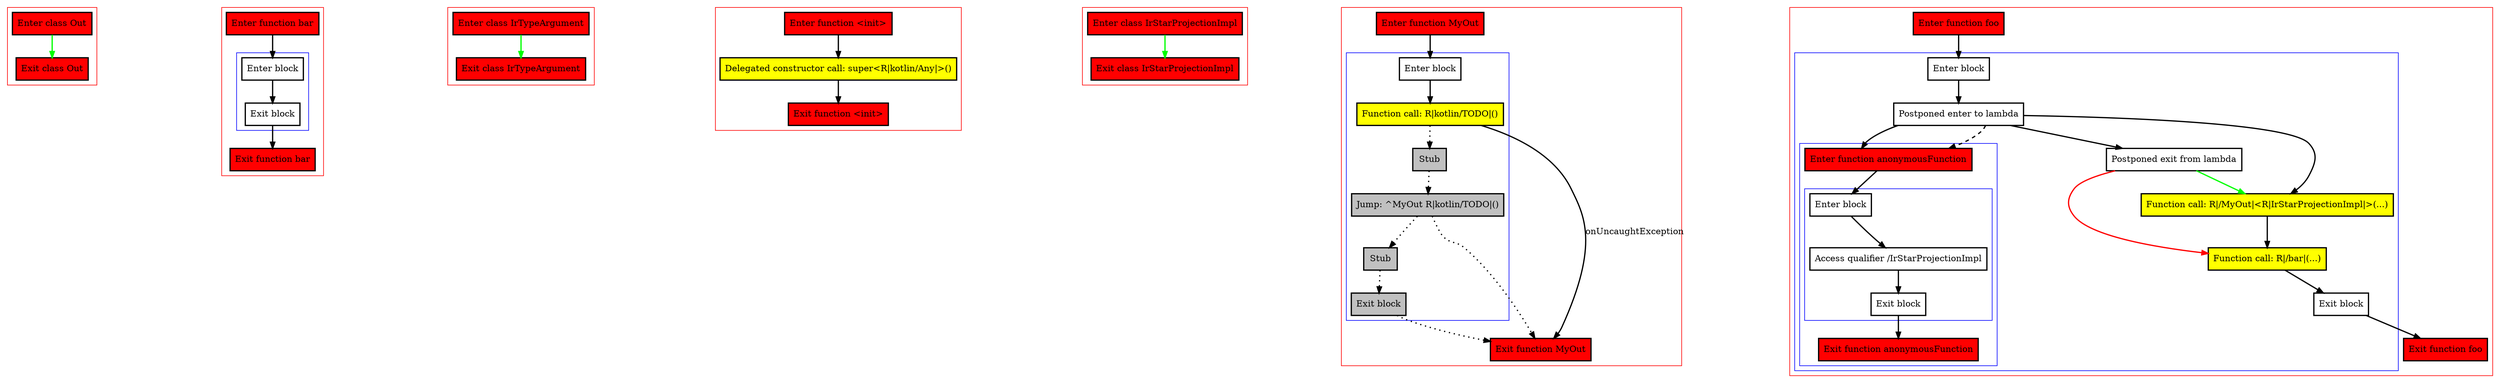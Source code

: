 digraph lambdaReturningObject_kt {
    graph [nodesep=3]
    node [shape=box penwidth=2]
    edge [penwidth=2]

    subgraph cluster_0 {
        color=red
        0 [label="Enter class Out" style="filled" fillcolor=red];
        1 [label="Exit class Out" style="filled" fillcolor=red];
    }
    0 -> {1} [color=green];

    subgraph cluster_1 {
        color=red
        2 [label="Enter function bar" style="filled" fillcolor=red];
        subgraph cluster_2 {
            color=blue
            3 [label="Enter block"];
            4 [label="Exit block"];
        }
        5 [label="Exit function bar" style="filled" fillcolor=red];
    }
    2 -> {3};
    3 -> {4};
    4 -> {5};

    subgraph cluster_3 {
        color=red
        6 [label="Enter class IrTypeArgument" style="filled" fillcolor=red];
        7 [label="Exit class IrTypeArgument" style="filled" fillcolor=red];
    }
    6 -> {7} [color=green];

    subgraph cluster_4 {
        color=red
        8 [label="Enter function <init>" style="filled" fillcolor=red];
        9 [label="Delegated constructor call: super<R|kotlin/Any|>()" style="filled" fillcolor=yellow];
        10 [label="Exit function <init>" style="filled" fillcolor=red];
    }
    8 -> {9};
    9 -> {10};

    subgraph cluster_5 {
        color=red
        11 [label="Enter class IrStarProjectionImpl" style="filled" fillcolor=red];
        12 [label="Exit class IrStarProjectionImpl" style="filled" fillcolor=red];
    }
    11 -> {12} [color=green];

    subgraph cluster_6 {
        color=red
        13 [label="Enter function MyOut" style="filled" fillcolor=red];
        subgraph cluster_7 {
            color=blue
            14 [label="Enter block"];
            15 [label="Function call: R|kotlin/TODO|()" style="filled" fillcolor=yellow];
            16 [label="Stub" style="filled" fillcolor=gray];
            17 [label="Jump: ^MyOut R|kotlin/TODO|()" style="filled" fillcolor=gray];
            18 [label="Stub" style="filled" fillcolor=gray];
            19 [label="Exit block" style="filled" fillcolor=gray];
        }
        20 [label="Exit function MyOut" style="filled" fillcolor=red];
    }
    13 -> {14};
    14 -> {15};
    15 -> {20} [label="onUncaughtException"];
    15 -> {16} [style=dotted];
    16 -> {17} [style=dotted];
    17 -> {18 20} [style=dotted];
    18 -> {19} [style=dotted];
    19 -> {20} [style=dotted];

    subgraph cluster_8 {
        color=red
        21 [label="Enter function foo" style="filled" fillcolor=red];
        subgraph cluster_9 {
            color=blue
            22 [label="Enter block"];
            23 [label="Postponed enter to lambda"];
            subgraph cluster_10 {
                color=blue
                29 [label="Enter function anonymousFunction" style="filled" fillcolor=red];
                subgraph cluster_11 {
                    color=blue
                    30 [label="Enter block"];
                    31 [label="Access qualifier /IrStarProjectionImpl"];
                    32 [label="Exit block"];
                }
                33 [label="Exit function anonymousFunction" style="filled" fillcolor=red];
            }
            24 [label="Postponed exit from lambda"];
            25 [label="Function call: R|/MyOut|<R|IrStarProjectionImpl|>(...)" style="filled" fillcolor=yellow];
            26 [label="Function call: R|/bar|(...)" style="filled" fillcolor=yellow];
            27 [label="Exit block"];
        }
        28 [label="Exit function foo" style="filled" fillcolor=red];
    }
    21 -> {22};
    22 -> {23};
    23 -> {24 25 29};
    23 -> {29} [style=dashed];
    24 -> {25} [color=green];
    24 -> {26} [color=red];
    25 -> {26};
    26 -> {27};
    27 -> {28};
    29 -> {30};
    30 -> {31};
    31 -> {32};
    32 -> {33};

}
